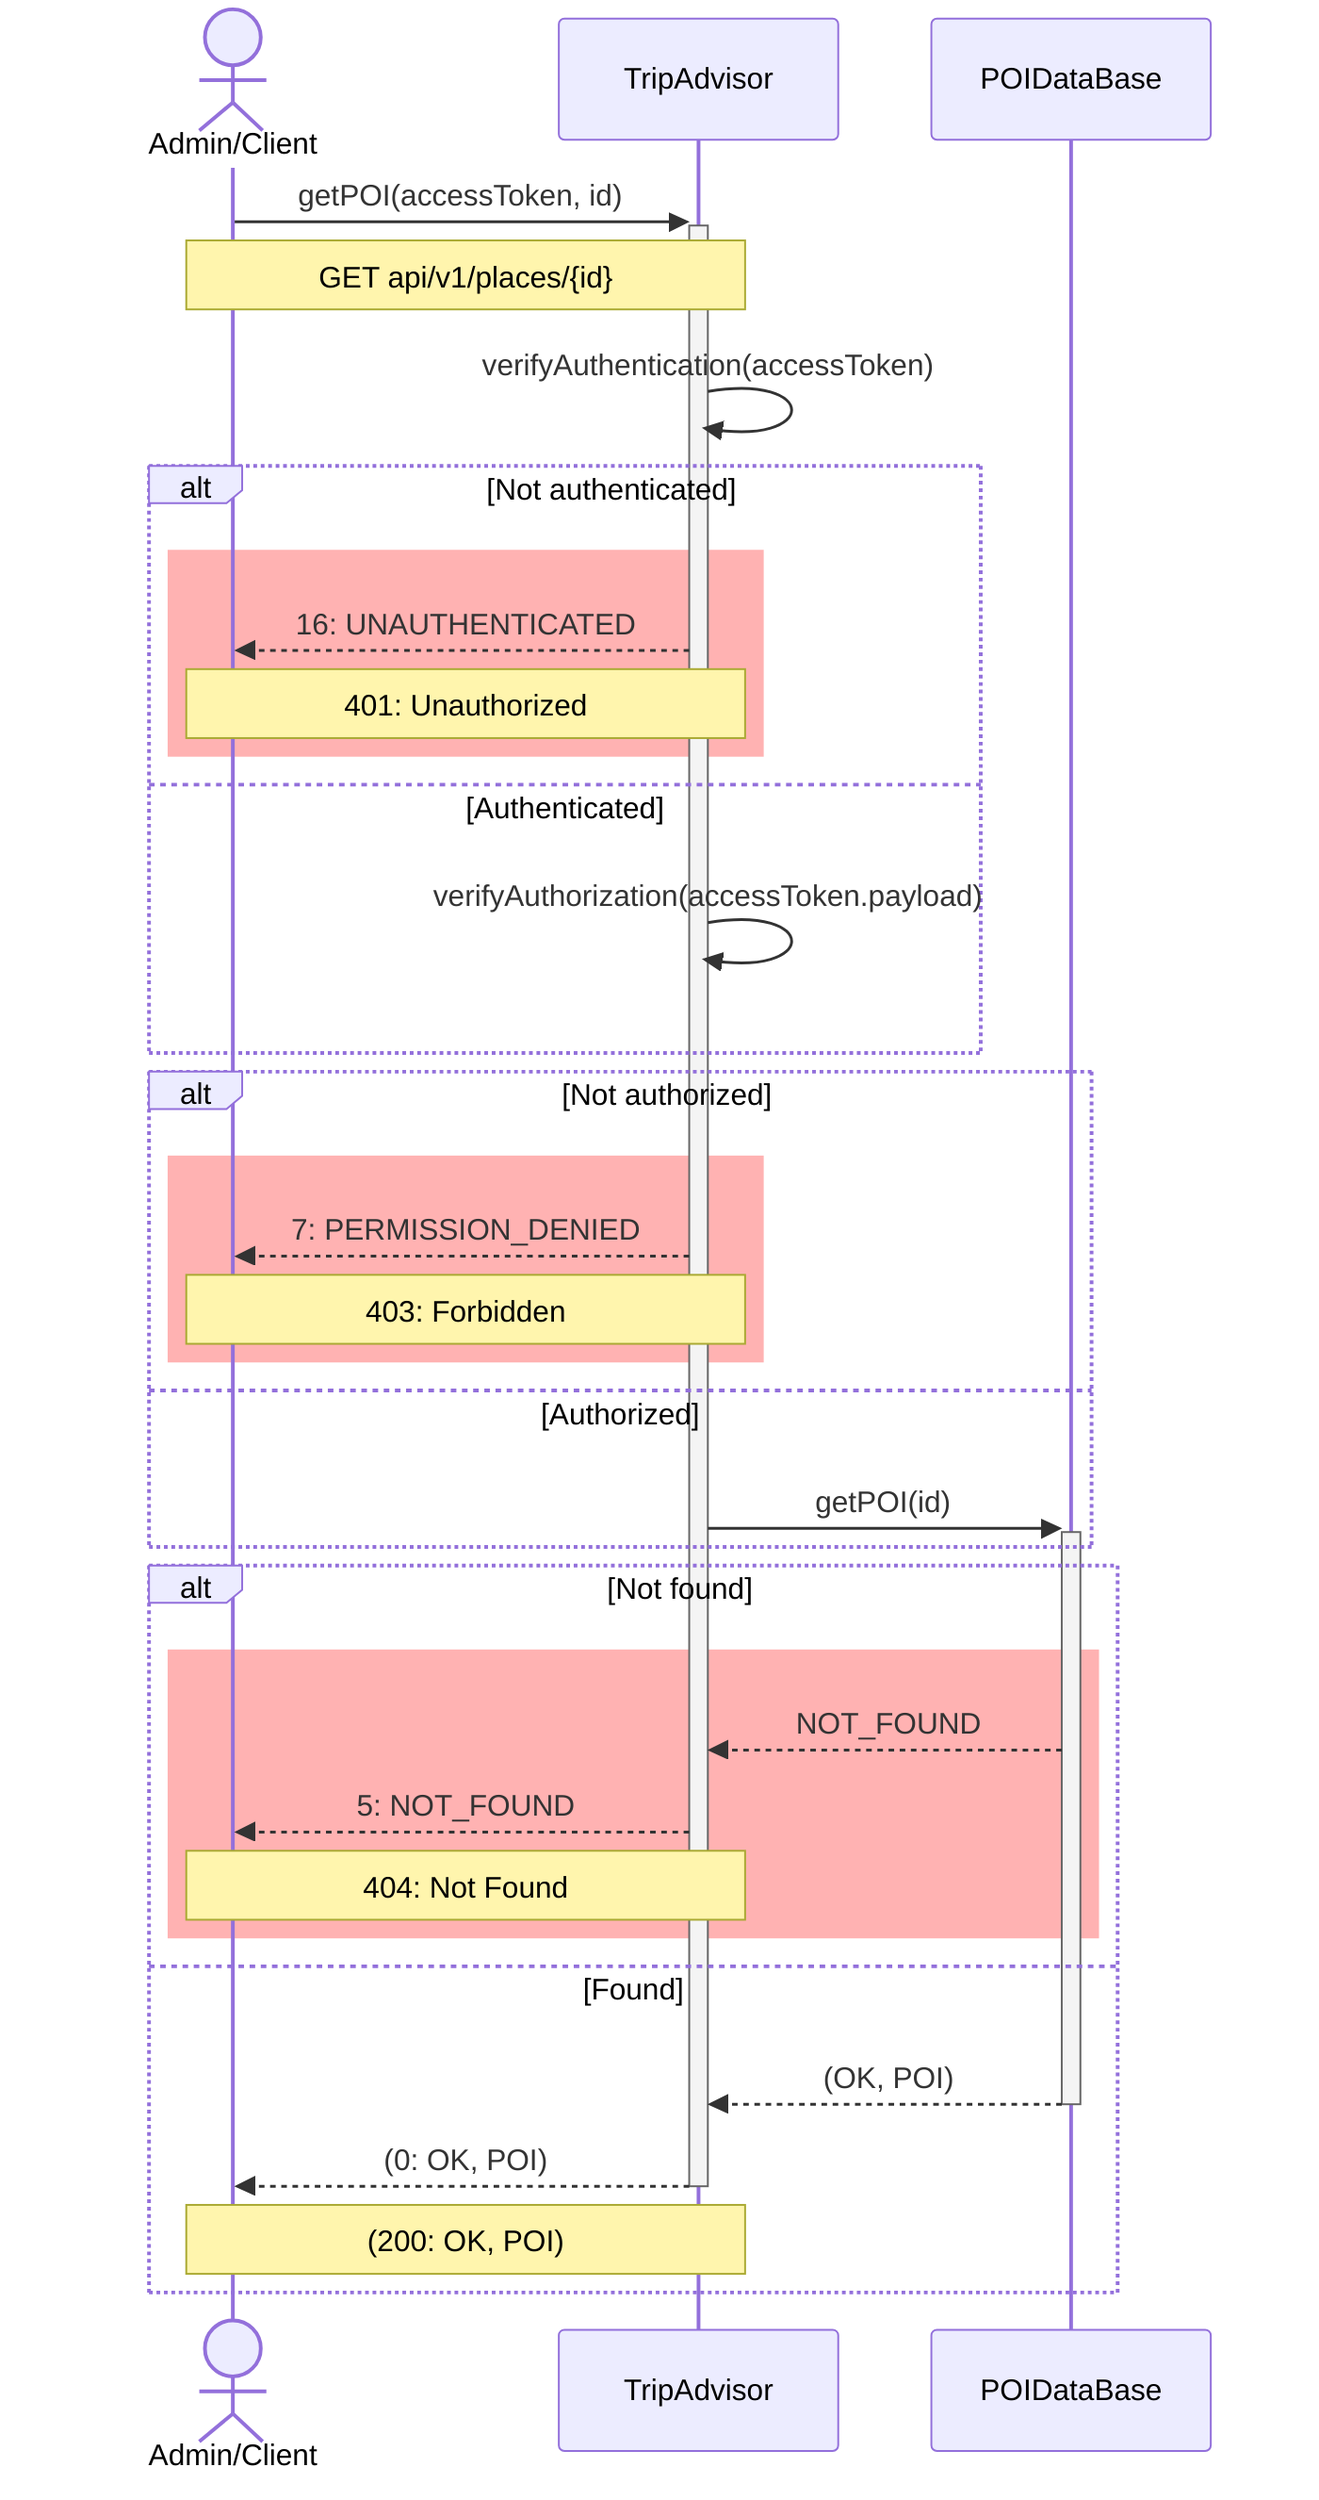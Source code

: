 sequenceDiagram
	actor Admin as Admin/Client
	participant Trip as TripAdvisor
	participant DB as POIDataBase

	Admin->>+Trip: getPOI(accessToken, id)
	Note over Admin,Trip: GET api/v1/places/{id}

		Trip->>Trip: verifyAuthentication(accessToken)
		alt Not authenticated
			rect rgba(255, 0, 0, 0.3)
				Trip-->>Admin: 16: UNAUTHENTICATED
				Note over Admin,Trip: 401: Unauthorized
			end
		else Authenticated
			Trip->>Trip: verifyAuthorization(accessToken.payload)
		end
		alt Not authorized
			rect rgba(255, 0, 0, 0.3)
				Trip-->>Admin: 7: PERMISSION_DENIED
				Note over Admin,Trip: 403: Forbidden
			end
		else Authorized
			Trip->>+DB: getPOI(id)
		end

		alt Not found
			rect rgba(255, 0, 0, 0.3)
				DB-->>Trip: NOT_FOUND
				Trip-->>Admin: 5: NOT_FOUND
				Note over Admin,Trip: 404: Not Found
			end
		else Found
			DB-->>-Trip: (OK, POI)
			Trip-->>-Admin: (0: OK, POI)
			Note over Admin,Trip: (200: OK, POI)
		end